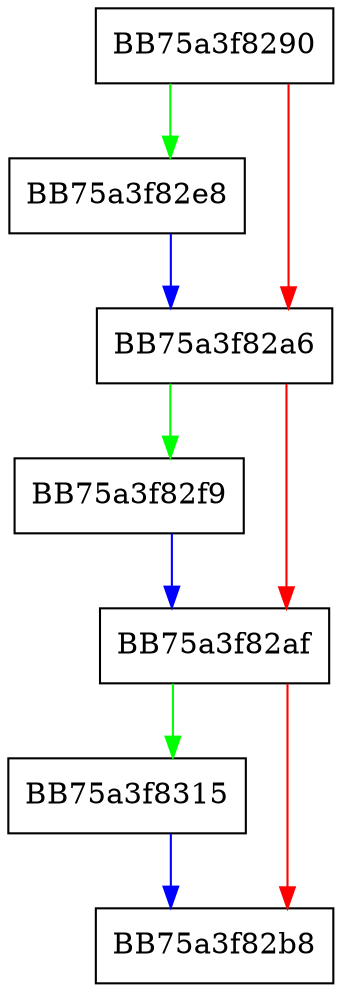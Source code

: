 digraph Release {
  node [shape="box"];
  graph [splines=ortho];
  BB75a3f8290 -> BB75a3f82e8 [color="green"];
  BB75a3f8290 -> BB75a3f82a6 [color="red"];
  BB75a3f82a6 -> BB75a3f82f9 [color="green"];
  BB75a3f82a6 -> BB75a3f82af [color="red"];
  BB75a3f82af -> BB75a3f8315 [color="green"];
  BB75a3f82af -> BB75a3f82b8 [color="red"];
  BB75a3f82e8 -> BB75a3f82a6 [color="blue"];
  BB75a3f82f9 -> BB75a3f82af [color="blue"];
  BB75a3f8315 -> BB75a3f82b8 [color="blue"];
}